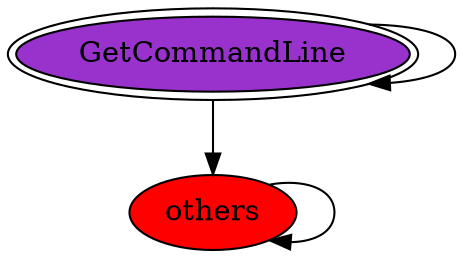 digraph "./REPORTS/6171/API_PER_CATEGORY/enumerate_threads.exe_4516_Processes_API_per_Category_Transition_Matrix" {
	GetCommandLine [label=GetCommandLine fillcolor=darkorchid peripheries=2 style=filled]
	GetCommandLine -> GetCommandLine [label=""]
	others [label=others fillcolor=red style=filled]
	GetCommandLine -> others [label=""]
	others -> others [label=""]
}
